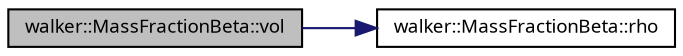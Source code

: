 digraph "walker::MassFractionBeta::vol"
{
 // INTERACTIVE_SVG=YES
  bgcolor="transparent";
  edge [fontname="sans-serif",fontsize="9",labelfontname="sans-serif",labelfontsize="9"];
  node [fontname="sans-serif",fontsize="9",shape=record];
  rankdir="LR";
  Node1 [label="walker::MassFractionBeta::vol",height=0.2,width=0.4,color="black", fillcolor="grey75", style="filled", fontcolor="black"];
  Node1 -> Node2 [color="midnightblue",fontsize="9",style="solid",fontname="sans-serif"];
  Node2 [label="walker::MassFractionBeta::rho",height=0.2,width=0.4,color="black",URL="$classwalker_1_1_mass_fraction_beta.html#a2ef745e5886aa78bc5113ec7446c3e6a",tooltip="Return density for mass fraction. "];
}
